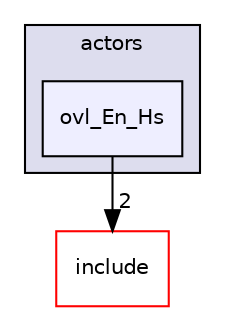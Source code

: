 digraph "src/overlays/actors/ovl_En_Hs" {
  compound=true
  node [ fontsize="10", fontname="Helvetica"];
  edge [ labelfontsize="10", labelfontname="Helvetica"];
  subgraph clusterdir_e93473484be31ce7bcb356bd643a22f8 {
    graph [ bgcolor="#ddddee", pencolor="black", label="actors" fontname="Helvetica", fontsize="10", URL="dir_e93473484be31ce7bcb356bd643a22f8.html"]
  dir_ae654a6276bbf6c3fa0e2d6a97856595 [shape=box, label="ovl_En_Hs", style="filled", fillcolor="#eeeeff", pencolor="black", URL="dir_ae654a6276bbf6c3fa0e2d6a97856595.html"];
  }
  dir_d44c64559bbebec7f509842c48db8b23 [shape=box label="include" fillcolor="white" style="filled" color="red" URL="dir_d44c64559bbebec7f509842c48db8b23.html"];
  dir_ae654a6276bbf6c3fa0e2d6a97856595->dir_d44c64559bbebec7f509842c48db8b23 [headlabel="2", labeldistance=1.5 headhref="dir_000275_000000.html"];
}
